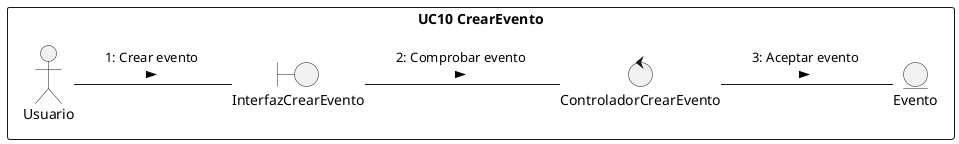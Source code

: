 @startuml DC10
/'
    Crear el diagrama de clases de análisis y de colaboración de los casos de uso prioritarios del proyecto.

    Para conseguir el diagrama de clases seguir los siguientes pasos:

    1. Identificar las clases Entidad (Modelo)
    2. Identificar las clases Interfaz (Vista)
    3. Identificar las clases Control (Controlador)
    4. Identificar las relaciones entre estas clases
    
    Este diagrama debe ser específico de un caso de uso y las clases deben ser representadas con sus estereotipos.
    
    Para conseguir el diagrama de colaboración, identifique las relaciones (enlaces) entre los objetos y los requerimientos (mensajes) sobre cada objeto involucrado en la descripción del caso de uso.
'/
left to right direction

rectangle "UC10 CrearEvento"{
    actor Usuario 
    entity Evento as e1
    boundary "InterfazCrearEvento" as i1
    control "ControladorCrearEvento" as c1
}
Usuario -- i1 : "1: Crear evento \n >"
i1 -- c1 : "2: Comprobar evento \n >"
c1 -- e1 : "3: Aceptar evento \n >" 
 


@enduml